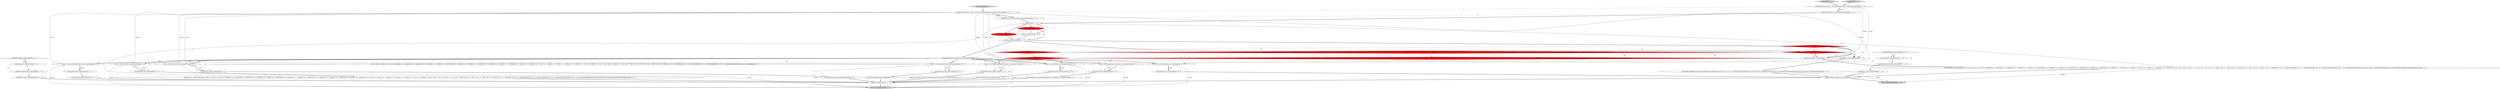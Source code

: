 digraph {
15 [style = filled, label = "setState(693)@@@7@@@['1', '0', '0']", fillcolor = red, shape = ellipse image = "AAA1AAABBB1BBB"];
41 [style = filled, label = "{setState(566)match(T__0)setState(567)query()setState(568)match(T__1)}@@@57@@@['0', '0', '1']", fillcolor = white, shape = ellipse image = "AAA0AAABBB3BBB"];
50 [style = filled, label = "_localctx = new SubqueryExpressionContext(_localctx)@@@55@@@['0', '0', '1']", fillcolor = white, shape = ellipse image = "AAA0AAABBB3BBB"];
18 [style = filled, label = "tableIdentifier['1', '0', '0']", fillcolor = lightgray, shape = diamond image = "AAA0AAABBB1BBB"];
1 [style = filled, label = "enterRule(_localctx,88,RULE_tableIdentifier)@@@4@@@['1', '1', '0']", fillcolor = white, shape = ellipse image = "AAA0AAABBB1BBB"];
44 [style = filled, label = "_localctx = new CastContext(_localctx)@@@10@@@['0', '0', '1']", fillcolor = white, shape = ellipse image = "AAA0AAABBB3BBB"];
38 [style = filled, label = "{setState(562)_la = _input.LA(1)if ((((_la) & ~0x3f) == 0 && ((1L << _la) & ((1L << ANALYZE) | (1L << ANALYZED) | (1L << CATALOGS) | (1L << COLUMNS) | (1L << DEBUG) | (1L << EXECUTABLE) | (1L << EXPLAIN) | (1L << FORMAT) | (1L << FUNCTIONS) | (1L << GRAPHVIZ) | (1L << MAPPED) | (1L << OPTIMIZED) | (1L << PARSED) | (1L << PHYSICAL) | (1L << PLAN) | (1L << RLIKE) | (1L << QUERY) | (1L << SCHEMAS) | (1L << SHOW) | (1L << SYS) | (1L << TABLES))) != 0) || ((((_la - 64)) & ~0x3f) == 0 && ((1L << (_la - 64)) & ((1L << (TEXT - 64)) | (1L << (TYPE - 64)) | (1L << (TYPES - 64)) | (1L << (VERIFY - 64)) | (1L << (IDENTIFIER - 64)) | (1L << (DIGIT_IDENTIFIER - 64)) | (1L << (QUOTED_IDENTIFIER - 64)) | (1L << (BACKQUOTED_IDENTIFIER - 64)))) != 0)) {{setState(559)qualifiedName()setState(560)match(DOT)}}setState(564)match(ASTERISK)}@@@33@@@['0', '0', '1']", fillcolor = white, shape = ellipse image = "AAA0AAABBB3BBB"];
2 [style = filled, label = "RecognitionException re@@@45@@@['1', '1', '0']", fillcolor = white, shape = diamond image = "AAA0AAABBB1BBB"];
9 [style = filled, label = "return _localctx@@@53@@@['1', '1', '0']", fillcolor = lightgray, shape = ellipse image = "AAA0AAABBB1BBB"];
13 [style = filled, label = "_localctx.exception = re@@@46@@@['1', '1', '0']", fillcolor = white, shape = ellipse image = "AAA0AAABBB1BBB"];
48 [style = filled, label = "enterOuterAlt(_localctx,3)@@@25@@@['0', '0', '1']", fillcolor = white, shape = ellipse image = "AAA0AAABBB3BBB"];
6 [style = filled, label = "getInterpreter().adaptivePredict(_input,90,_ctx)@@@9@@@['1', '0', '0']", fillcolor = red, shape = diamond image = "AAA1AAABBB1BBB"];
11 [style = filled, label = "{setState(565)functionExpression()}@@@50@@@['1', '1', '1']", fillcolor = white, shape = ellipse image = "AAA0AAABBB1BBB"];
43 [style = filled, label = "_localctx = new ConstantDefaultContext(_localctx)@@@24@@@['0', '0', '1']", fillcolor = white, shape = ellipse image = "AAA0AAABBB3BBB"];
47 [style = filled, label = "_localctx = new ParenthesizedExpressionContext(_localctx)@@@73@@@['0', '0', '1']", fillcolor = white, shape = ellipse image = "AAA0AAABBB3BBB"];
49 [style = filled, label = "primaryExpression['0', '0', '1']", fillcolor = lightgray, shape = diamond image = "AAA0AAABBB3BBB"];
16 [style = filled, label = "int _la@@@5@@@['1', '1', '1']", fillcolor = white, shape = ellipse image = "AAA0AAABBB1BBB"];
19 [style = filled, label = "tableIdentifier['0', '1', '0']", fillcolor = lightgray, shape = diamond image = "AAA0AAABBB2BBB"];
23 [style = filled, label = "setState(697)@@@7@@@['0', '1', '0']", fillcolor = red, shape = ellipse image = "AAA1AAABBB2BBB"];
32 [style = filled, label = "enterOuterAlt(_localctx,6)@@@56@@@['0', '0', '1']", fillcolor = white, shape = ellipse image = "AAA0AAABBB3BBB"];
56 [style = filled, label = "setState(575)@@@7@@@['0', '0', '1']", fillcolor = white, shape = ellipse image = "AAA0AAABBB3BBB"];
17 [style = filled, label = "{setState(694)_errHandler.sync(this)switch (getInterpreter().adaptivePredict(_input,90,_ctx)) {case 1:{setState(691)((TableIdentifierContext)_localctx).catalog = identifier()setState(692)match(T__3)}breaksetState(696)((TableIdentifierContext)_localctx).name = identifier()}@@@27@@@['1', '1', '0']", fillcolor = white, shape = ellipse image = "AAA0AAABBB1BBB"];
25 [style = filled, label = "_localctx = new ExtractContext(_localctx)@@@17@@@['0', '0', '1']", fillcolor = white, shape = ellipse image = "AAA0AAABBB3BBB"];
14 [style = filled, label = "(((_la) & ~0x3f) == 0 && ((1L << _la) & ((1L << ANALYZE) | (1L << ANALYZED) | (1L << CATALOGS) | (1L << COLUMNS) | (1L << DEBUG) | (1L << EXECUTABLE) | (1L << EXPLAIN) | (1L << FORMAT) | (1L << FUNCTIONS) | (1L << GRAPHVIZ) | (1L << MAPPED) | (1L << OPTIMIZED) | (1L << PARSED) | (1L << PHYSICAL) | (1L << PLAN) | (1L << RLIKE) | (1L << QUERY) | (1L << SCHEMAS) | (1L << SHOW) | (1L << SYS) | (1L << TABLES))) != 0) || ((((_la - 64)) & ~0x3f) == 0 && ((1L << (_la - 64)) & ((1L << (TEXT - 64)) | (1L << (TYPE - 64)) | (1L << (TYPES - 64)) | (1L << (VERIFY - 64)) | (1L << (IDENTIFIER - 64)) | (1L << (DIGIT_IDENTIFIER - 64)) | (1L << (QUOTED_IDENTIFIER - 64)) | (1L << (BACKQUOTED_IDENTIFIER - 64)))) != 0)@@@14@@@['1', '0', '0']", fillcolor = red, shape = diamond image = "AAA1AAABBB1BBB"];
42 [style = filled, label = "{setState(570)qualifiedName()}@@@68@@@['0', '0', '1']", fillcolor = white, shape = ellipse image = "AAA0AAABBB3BBB"];
36 [style = filled, label = "{setState(556)castExpression()}@@@12@@@['0', '0', '1']", fillcolor = white, shape = ellipse image = "AAA0AAABBB3BBB"];
33 [style = filled, label = "enterRule(_localctx,60,RULE_primaryExpression)@@@4@@@['0', '0', '1']", fillcolor = white, shape = ellipse image = "AAA0AAABBB3BBB"];
55 [style = filled, label = "RecognitionException re@@@86@@@['0', '0', '1']", fillcolor = white, shape = diamond image = "AAA0AAABBB3BBB"];
58 [style = filled, label = "return _localctx@@@94@@@['0', '0', '1']", fillcolor = lightgray, shape = ellipse image = "AAA0AAABBB3BBB"];
29 [style = filled, label = "_errHandler.recover(this,re)@@@89@@@['0', '0', '1']", fillcolor = white, shape = ellipse image = "AAA0AAABBB3BBB"];
35 [style = filled, label = "enterOuterAlt(_localctx,4)@@@32@@@['0', '0', '1']", fillcolor = white, shape = ellipse image = "AAA0AAABBB3BBB"];
20 [style = filled, label = "getInterpreter().adaptivePredict(_input,91,_ctx)@@@9@@@['0', '1', '0']", fillcolor = red, shape = diamond image = "AAA1AAABBB2BBB"];
30 [style = filled, label = "enterOuterAlt(_localctx,1)@@@11@@@['0', '0', '1']", fillcolor = white, shape = ellipse image = "AAA0AAABBB3BBB"];
52 [style = filled, label = "PrimaryExpressionContext _localctx = new PrimaryExpressionContext(_ctx,getState())@@@3@@@['0', '0', '1']", fillcolor = white, shape = ellipse image = "AAA0AAABBB3BBB"];
22 [style = filled, label = "getInterpreter().adaptivePredict(_input,90,_ctx)@@@30@@@['0', '1', '0']", fillcolor = red, shape = diamond image = "AAA1AAABBB2BBB"];
21 [style = filled, label = "(((_la) & ~0x3f) == 0 && ((1L << _la) & ((1L << ANALYZE) | (1L << ANALYZED) | (1L << CATALOGS) | (1L << COLUMNS) | (1L << DEBUG) | (1L << EXECUTABLE) | (1L << EXPLAIN) | (1L << FORMAT) | (1L << FUNCTIONS) | (1L << GRAPHVIZ) | (1L << MAPPED) | (1L << OPTIMIZED) | (1L << PARSED) | (1L << PHYSICAL) | (1L << PLAN) | (1L << RLIKE) | (1L << QUERY) | (1L << SCHEMAS) | (1L << SHOW))) != 0) || ((((_la - 64)) & ~0x3f) == 0 && ((1L << (_la - 64)) & ((1L << (SYS - 64)) | (1L << (TABLES - 64)) | (1L << (TEXT - 64)) | (1L << (TYPE - 64)) | (1L << (TYPES - 64)) | (1L << (VERIFY - 64)) | (1L << (IDENTIFIER - 64)) | (1L << (DIGIT_IDENTIFIER - 64)) | (1L << (QUOTED_IDENTIFIER - 64)) | (1L << (BACKQUOTED_IDENTIFIER - 64)))) != 0)@@@14@@@['0', '1', '0']", fillcolor = red, shape = diamond image = "AAA1AAABBB2BBB"];
31 [style = filled, label = "enterOuterAlt(_localctx,5)@@@49@@@['0', '0', '1']", fillcolor = white, shape = ellipse image = "AAA0AAABBB3BBB"];
51 [style = filled, label = "enterOuterAlt(_localctx,8)@@@74@@@['0', '0', '1']", fillcolor = white, shape = ellipse image = "AAA0AAABBB3BBB"];
54 [style = filled, label = "_localctx.exception = re@@@87@@@['0', '0', '1']", fillcolor = white, shape = ellipse image = "AAA0AAABBB3BBB"];
39 [style = filled, label = "_errHandler.reportError(this,re)@@@88@@@['0', '0', '1']", fillcolor = white, shape = ellipse image = "AAA0AAABBB3BBB"];
34 [style = filled, label = "{exitRule()}@@@91@@@['0', '0', '1']", fillcolor = white, shape = ellipse image = "AAA0AAABBB3BBB"];
45 [style = filled, label = "{setState(558)constant()}@@@26@@@['0', '0', '1']", fillcolor = white, shape = ellipse image = "AAA0AAABBB3BBB"];
3 [style = filled, label = "_errHandler.recover(this,re)@@@48@@@['1', '1', '0']", fillcolor = white, shape = ellipse image = "AAA0AAABBB1BBB"];
7 [style = filled, label = "{setState(688)_la = _input.LA(1)if ((((_la) & ~0x3f) == 0 && ((1L << _la) & ((1L << ANALYZE) | (1L << ANALYZED) | (1L << CATALOGS) | (1L << COLUMNS) | (1L << DEBUG) | (1L << EXECUTABLE) | (1L << EXPLAIN) | (1L << FORMAT) | (1L << FUNCTIONS) | (1L << GRAPHVIZ) | (1L << MAPPED) | (1L << OPTIMIZED) | (1L << PARSED) | (1L << PHYSICAL) | (1L << PLAN) | (1L << RLIKE) | (1L << QUERY) | (1L << SCHEMAS) | (1L << SHOW))) != 0) || ((((_la - 64)) & ~0x3f) == 0 && ((1L << (_la - 64)) & ((1L << (SYS - 64)) | (1L << (TABLES - 64)) | (1L << (TEXT - 64)) | (1L << (TYPE - 64)) | (1L << (TYPES - 64)) | (1L << (VERIFY - 64)) | (1L << (IDENTIFIER - 64)) | (1L << (DIGIT_IDENTIFIER - 64)) | (1L << (QUOTED_IDENTIFIER - 64)) | (1L << (BACKQUOTED_IDENTIFIER - 64)))) != 0)) {{setState(685)((TableIdentifierContext)_localctx).catalog = identifier()setState(686)match(T__3)}}setState(690)match(TABLE_IDENTIFIER)}@@@11@@@['1', '1', '0']", fillcolor = white, shape = ellipse image = "AAA0AAABBB1BBB"];
12 [style = filled, label = "_errHandler.sync(this)@@@8@@@['1', '1', '1']", fillcolor = white, shape = ellipse image = "AAA0AAABBB1BBB"];
24 [style = filled, label = "{setState(571)match(T__0)setState(572)expression()setState(573)match(T__1)}@@@75@@@['0', '0', '1']", fillcolor = white, shape = ellipse image = "AAA0AAABBB3BBB"];
27 [style = filled, label = "enterOuterAlt(_localctx,7)@@@67@@@['0', '0', '1']", fillcolor = white, shape = ellipse image = "AAA0AAABBB3BBB"];
26 [style = filled, label = "{setState(557)extractExpression()}@@@19@@@['0', '0', '1']", fillcolor = white, shape = ellipse image = "AAA0AAABBB3BBB"];
4 [style = filled, label = "_errHandler.reportError(this,re)@@@47@@@['1', '1', '0']", fillcolor = white, shape = ellipse image = "AAA0AAABBB1BBB"];
57 [style = filled, label = "enterOuterAlt(_localctx,2)@@@18@@@['0', '0', '1']", fillcolor = white, shape = ellipse image = "AAA0AAABBB3BBB"];
0 [style = filled, label = "TableIdentifierContext _localctx = new TableIdentifierContext(_ctx,getState())@@@3@@@['1', '1', '0']", fillcolor = white, shape = ellipse image = "AAA0AAABBB1BBB"];
5 [style = filled, label = "getInterpreter().adaptivePredict(_input,89,_ctx)@@@30@@@['1', '0', '0']", fillcolor = red, shape = diamond image = "AAA1AAABBB1BBB"];
40 [style = filled, label = "_localctx = new DereferenceContext(_localctx)@@@66@@@['0', '0', '1']", fillcolor = white, shape = ellipse image = "AAA0AAABBB3BBB"];
8 [style = filled, label = "enterOuterAlt(_localctx,2)@@@26@@@['1', '1', '0']", fillcolor = white, shape = ellipse image = "AAA0AAABBB1BBB"];
10 [style = filled, label = "enterOuterAlt(_localctx,1)@@@10@@@['1', '1', '0']", fillcolor = white, shape = ellipse image = "AAA0AAABBB1BBB"];
46 [style = filled, label = "_localctx = new FunctionContext(_localctx)@@@48@@@['0', '0', '1']", fillcolor = white, shape = ellipse image = "AAA0AAABBB3BBB"];
53 [style = filled, label = "(((_la) & ~0x3f) == 0 && ((1L << _la) & ((1L << ANALYZE) | (1L << ANALYZED) | (1L << CATALOGS) | (1L << COLUMNS) | (1L << DEBUG) | (1L << EXECUTABLE) | (1L << EXPLAIN) | (1L << FORMAT) | (1L << FUNCTIONS) | (1L << GRAPHVIZ) | (1L << MAPPED) | (1L << OPTIMIZED) | (1L << PARSED) | (1L << PHYSICAL) | (1L << PLAN) | (1L << RLIKE) | (1L << QUERY) | (1L << SCHEMAS) | (1L << SHOW) | (1L << SYS) | (1L << TABLES))) != 0) || ((((_la - 64)) & ~0x3f) == 0 && ((1L << (_la - 64)) & ((1L << (TEXT - 64)) | (1L << (TYPE - 64)) | (1L << (TYPES - 64)) | (1L << (VERIFY - 64)) | (1L << (IDENTIFIER - 64)) | (1L << (DIGIT_IDENTIFIER - 64)) | (1L << (QUOTED_IDENTIFIER - 64)) | (1L << (BACKQUOTED_IDENTIFIER - 64)))) != 0)@@@36@@@['0', '0', '1']", fillcolor = white, shape = diamond image = "AAA0AAABBB3BBB"];
28 [style = filled, label = "getInterpreter().adaptivePredict(_input,76,_ctx)@@@9@@@['0', '0', '1']", fillcolor = white, shape = diamond image = "AAA0AAABBB3BBB"];
37 [style = filled, label = "_localctx = new StarContext(_localctx)@@@31@@@['0', '0', '1']", fillcolor = white, shape = ellipse image = "AAA0AAABBB3BBB"];
50->32 [style = bold, label=""];
40->58 [style = solid, label="_localctx"];
50->58 [style = solid, label="_localctx"];
28->35 [style = dotted, label="true"];
55->39 [style = dotted, label="true"];
51->24 [style = bold, label=""];
28->25 [style = dotted, label="true"];
28->50 [style = bold, label=""];
26->34 [style = bold, label=""];
24->34 [style = bold, label=""];
46->31 [style = bold, label=""];
30->36 [style = bold, label=""];
56->12 [style = bold, label=""];
29->34 [style = bold, label=""];
28->50 [style = dotted, label="true"];
11->9 [style = bold, label=""];
34->58 [style = bold, label=""];
16->38 [style = solid, label="_la"];
28->30 [style = dotted, label="true"];
28->43 [style = bold, label=""];
47->51 [style = solid, label="_localctx"];
47->51 [style = bold, label=""];
28->25 [style = bold, label=""];
23->12 [style = bold, label=""];
0->1 [style = solid, label="_localctx"];
35->38 [style = bold, label=""];
28->27 [style = dotted, label="true"];
7->9 [style = solid, label="_localctx"];
18->0 [style = bold, label=""];
39->29 [style = bold, label=""];
25->57 [style = bold, label=""];
2->3 [style = dotted, label="true"];
0->10 [style = solid, label="_localctx"];
4->3 [style = bold, label=""];
33->16 [style = bold, label=""];
7->11 [style = bold, label=""];
28->37 [style = bold, label=""];
12->28 [style = bold, label=""];
6->20 [style = dashed, label="0"];
16->56 [style = bold, label=""];
3->11 [style = bold, label=""];
46->31 [style = solid, label="_localctx"];
37->58 [style = solid, label="_localctx"];
8->46 [style = dashed, label="0"];
10->7 [style = bold, label=""];
31->11 [style = bold, label=""];
52->46 [style = solid, label="_localctx"];
8->17 [style = bold, label=""];
47->58 [style = solid, label="_localctx"];
20->8 [style = bold, label=""];
6->14 [style = dotted, label="true"];
28->46 [style = dotted, label="true"];
28->44 [style = dotted, label="true"];
1->16 [style = bold, label=""];
20->10 [style = dotted, label="true"];
52->50 [style = solid, label="_localctx"];
15->12 [style = bold, label=""];
20->22 [style = dotted, label="true"];
28->37 [style = dotted, label="true"];
28->51 [style = dotted, label="true"];
44->30 [style = bold, label=""];
1->33 [style = dashed, label="0"];
25->57 [style = solid, label="_localctx"];
52->33 [style = bold, label=""];
28->47 [style = bold, label=""];
57->26 [style = bold, label=""];
12->20 [style = bold, label=""];
16->23 [style = bold, label=""];
52->47 [style = solid, label="_localctx"];
16->7 [style = solid, label="_la"];
19->0 [style = bold, label=""];
0->8 [style = solid, label="_localctx"];
0->52 [style = dashed, label="0"];
6->10 [style = dotted, label="true"];
54->39 [style = bold, label=""];
6->28 [style = dashed, label="0"];
43->48 [style = solid, label="_localctx"];
28->32 [style = dotted, label="true"];
55->29 [style = dotted, label="true"];
6->8 [style = dotted, label="true"];
40->27 [style = bold, label=""];
0->1 [style = bold, label=""];
6->10 [style = bold, label=""];
2->4 [style = dotted, label="true"];
17->9 [style = solid, label="_localctx"];
38->34 [style = bold, label=""];
28->43 [style = dotted, label="true"];
32->41 [style = bold, label=""];
40->27 [style = solid, label="_localctx"];
37->35 [style = bold, label=""];
46->58 [style = solid, label="_localctx"];
41->34 [style = bold, label=""];
36->34 [style = bold, label=""];
5->22 [style = dashed, label="0"];
16->15 [style = bold, label=""];
42->34 [style = bold, label=""];
28->31 [style = dotted, label="true"];
15->23 [style = dashed, label="0"];
28->40 [style = bold, label=""];
28->47 [style = dotted, label="true"];
37->35 [style = solid, label="_localctx"];
50->32 [style = solid, label="_localctx"];
52->33 [style = solid, label="_localctx"];
20->8 [style = dotted, label="true"];
25->58 [style = solid, label="_localctx"];
43->48 [style = bold, label=""];
52->44 [style = solid, label="_localctx"];
10->44 [style = dashed, label="0"];
28->57 [style = dotted, label="true"];
28->53 [style = dotted, label="true"];
20->21 [style = dotted, label="true"];
52->25 [style = solid, label="_localctx"];
52->40 [style = solid, label="_localctx"];
28->48 [style = dotted, label="true"];
43->58 [style = solid, label="_localctx"];
12->6 [style = bold, label=""];
44->58 [style = solid, label="_localctx"];
17->11 [style = bold, label=""];
15->56 [style = dashed, label="0"];
27->42 [style = bold, label=""];
2->13 [style = bold, label=""];
20->10 [style = bold, label=""];
55->54 [style = dotted, label="true"];
28->46 [style = bold, label=""];
48->45 [style = bold, label=""];
11->34 [style = bold, label=""];
49->52 [style = bold, label=""];
52->43 [style = solid, label="_localctx"];
6->8 [style = bold, label=""];
28->44 [style = bold, label=""];
14->21 [style = dashed, label="0"];
52->37 [style = solid, label="_localctx"];
55->54 [style = bold, label=""];
44->30 [style = solid, label="_localctx"];
28->40 [style = dotted, label="true"];
45->34 [style = bold, label=""];
2->13 [style = dotted, label="true"];
6->5 [style = dotted, label="true"];
13->4 [style = bold, label=""];
}
